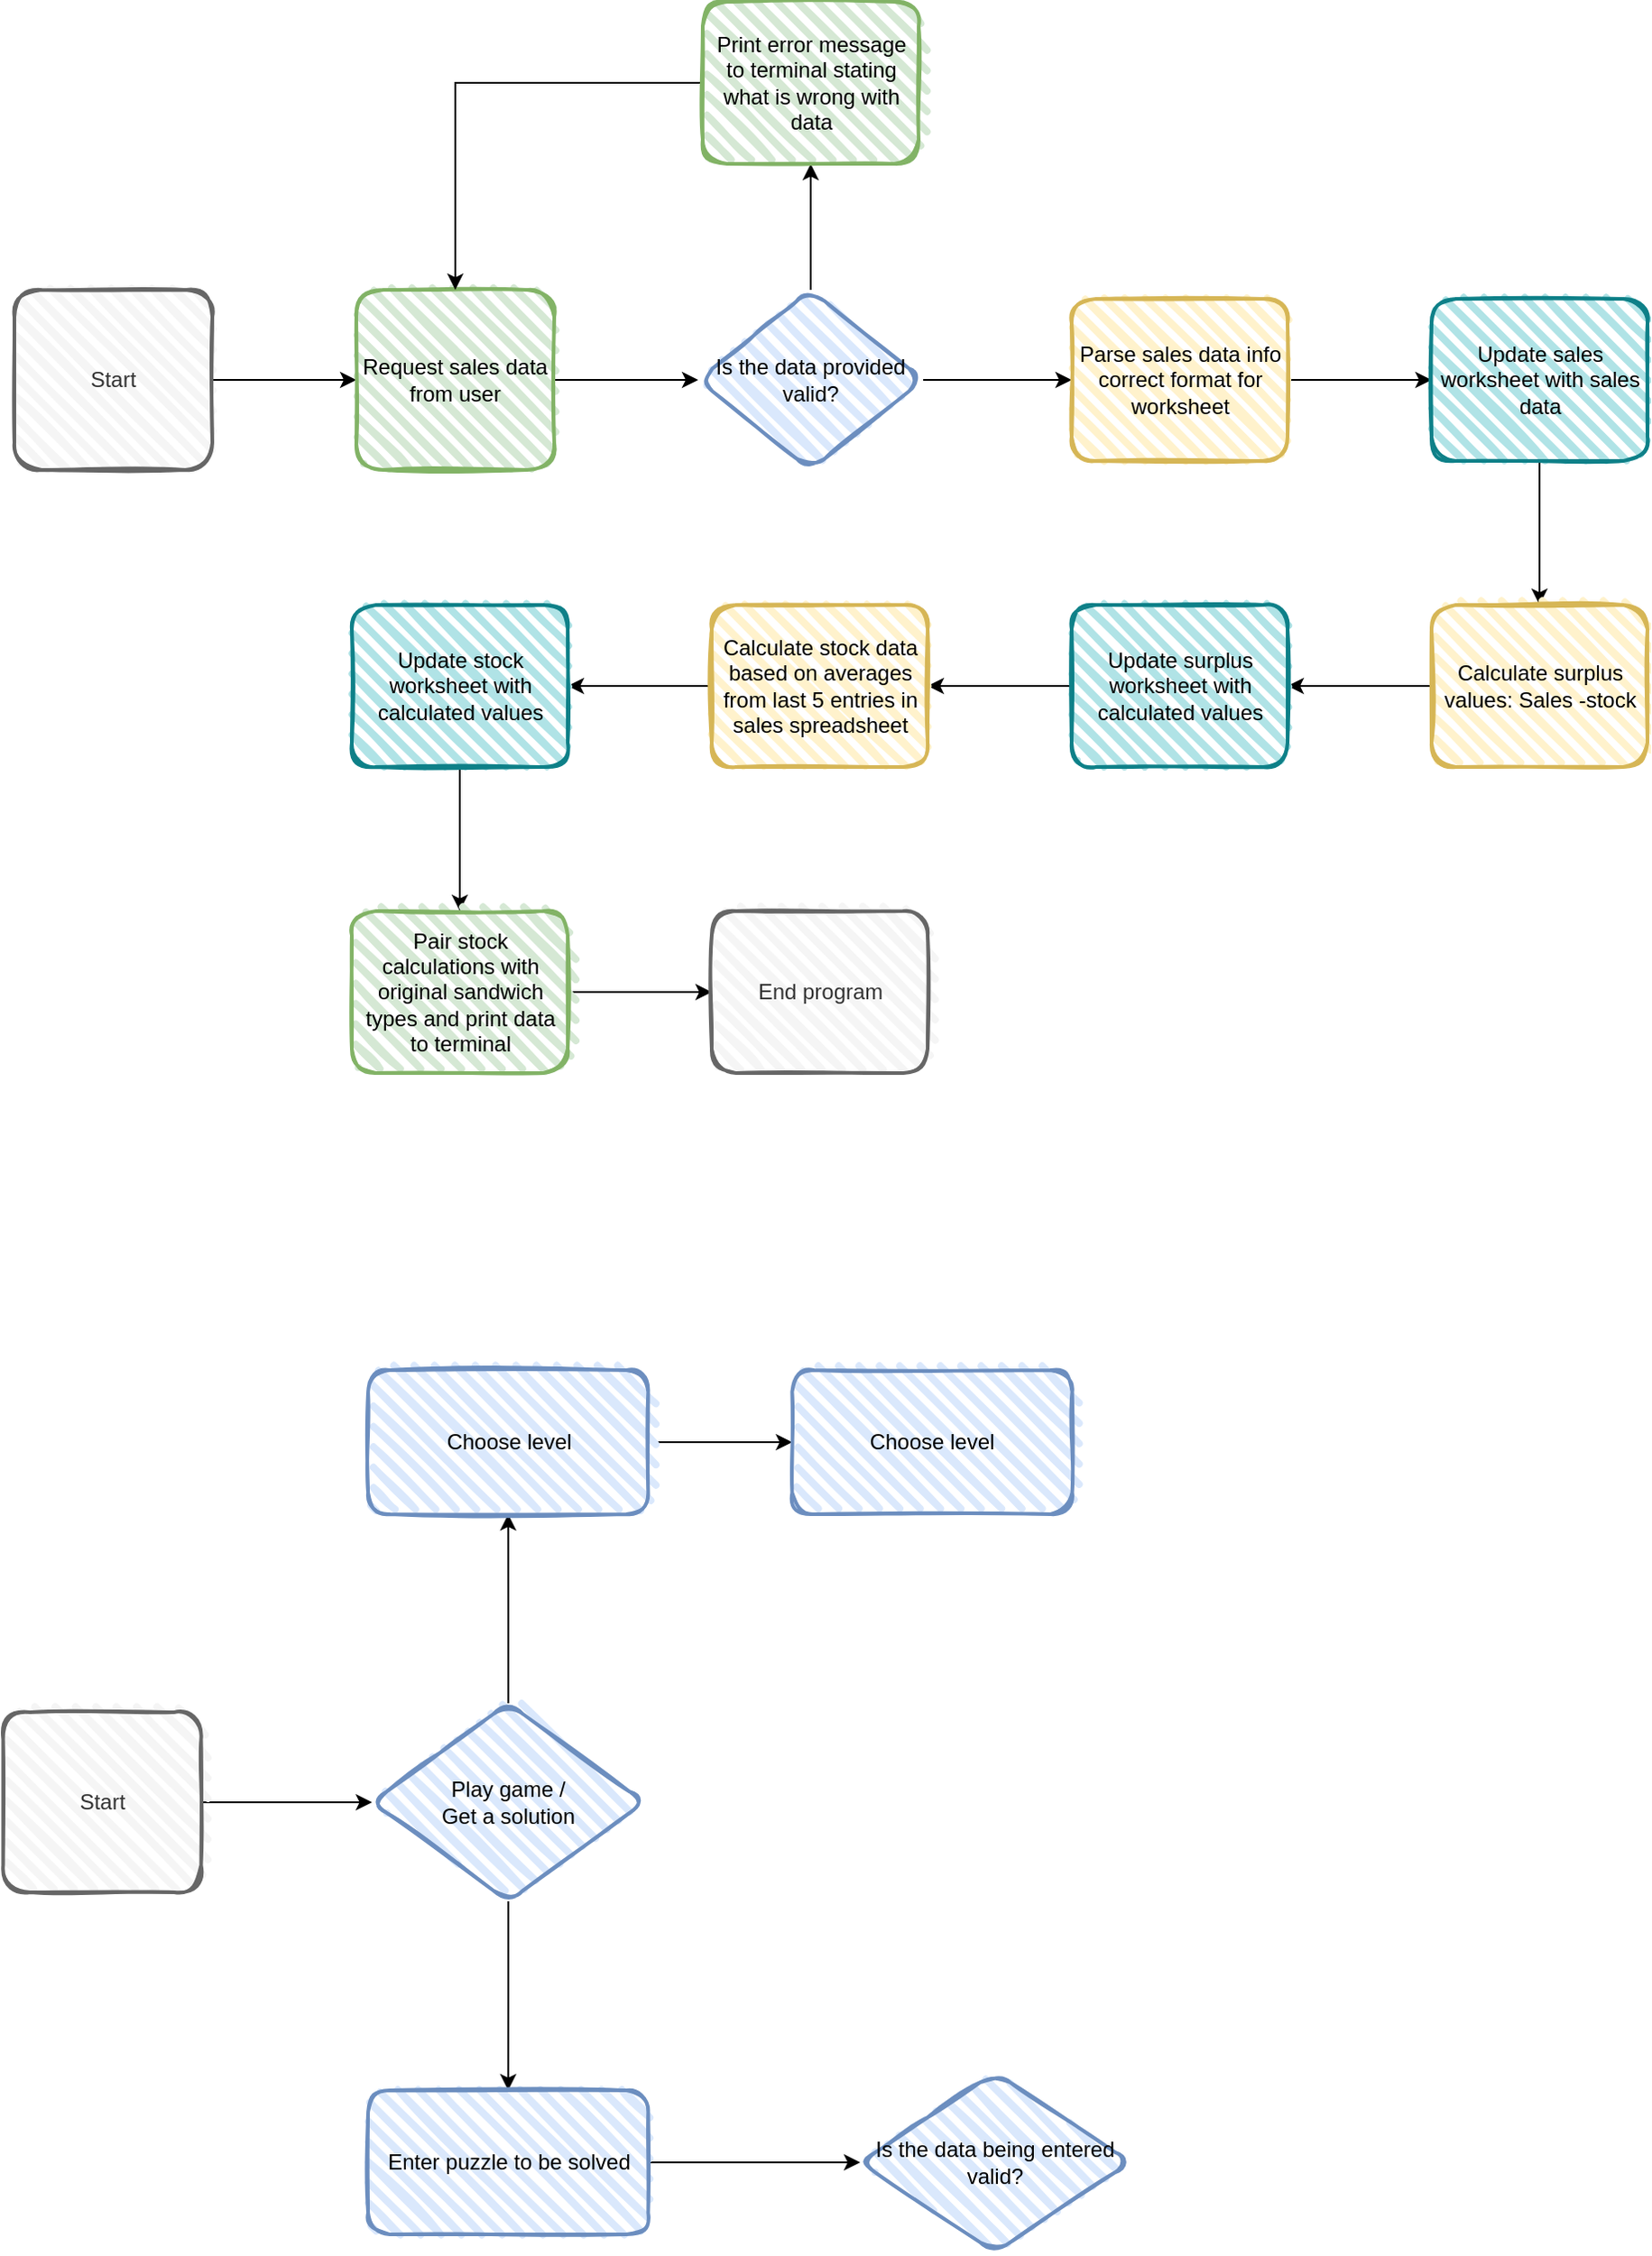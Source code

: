 <mxfile version="21.0.2" type="github">
  <diagram id="C5RBs43oDa-KdzZeNtuy" name="Page-1">
    <mxGraphModel dx="1434" dy="1846" grid="1" gridSize="10" guides="1" tooltips="1" connect="1" arrows="1" fold="1" page="1" pageScale="1" pageWidth="827" pageHeight="1169" math="0" shadow="0">
      <root>
        <mxCell id="WIyWlLk6GJQsqaUBKTNV-0" />
        <mxCell id="WIyWlLk6GJQsqaUBKTNV-1" parent="WIyWlLk6GJQsqaUBKTNV-0" />
        <mxCell id="ZRZdTfBUCDPtS0BfyPYU-2" value="" style="edgeStyle=orthogonalEdgeStyle;rounded=0;orthogonalLoop=1;jettySize=auto;html=1;" parent="WIyWlLk6GJQsqaUBKTNV-1" source="ZRZdTfBUCDPtS0BfyPYU-0" target="ZRZdTfBUCDPtS0BfyPYU-1" edge="1">
          <mxGeometry relative="1" as="geometry" />
        </mxCell>
        <mxCell id="ZRZdTfBUCDPtS0BfyPYU-0" value="Start" style="rounded=1;whiteSpace=wrap;html=1;strokeWidth=2;fillWeight=4;hachureGap=8;hachureAngle=45;fillColor=#f5f5f5;sketch=1;fontColor=#333333;strokeColor=#666666;" parent="WIyWlLk6GJQsqaUBKTNV-1" vertex="1">
          <mxGeometry x="40" y="260" width="110" height="100" as="geometry" />
        </mxCell>
        <mxCell id="ZRZdTfBUCDPtS0BfyPYU-4" value="" style="edgeStyle=orthogonalEdgeStyle;rounded=0;orthogonalLoop=1;jettySize=auto;html=1;" parent="WIyWlLk6GJQsqaUBKTNV-1" source="ZRZdTfBUCDPtS0BfyPYU-1" target="ZRZdTfBUCDPtS0BfyPYU-3" edge="1">
          <mxGeometry relative="1" as="geometry" />
        </mxCell>
        <mxCell id="ZRZdTfBUCDPtS0BfyPYU-1" value="Request sales data from user" style="rounded=1;whiteSpace=wrap;html=1;strokeWidth=2;fillWeight=4;hachureGap=8;hachureAngle=45;fillColor=#d5e8d4;sketch=1;strokeColor=#82b366;" parent="WIyWlLk6GJQsqaUBKTNV-1" vertex="1">
          <mxGeometry x="230" y="260" width="110" height="100" as="geometry" />
        </mxCell>
        <mxCell id="ZRZdTfBUCDPtS0BfyPYU-6" value="" style="edgeStyle=orthogonalEdgeStyle;rounded=0;orthogonalLoop=1;jettySize=auto;html=1;" parent="WIyWlLk6GJQsqaUBKTNV-1" source="ZRZdTfBUCDPtS0BfyPYU-3" target="ZRZdTfBUCDPtS0BfyPYU-5" edge="1">
          <mxGeometry relative="1" as="geometry" />
        </mxCell>
        <mxCell id="ZRZdTfBUCDPtS0BfyPYU-9" value="" style="edgeStyle=orthogonalEdgeStyle;rounded=0;orthogonalLoop=1;jettySize=auto;html=1;" parent="WIyWlLk6GJQsqaUBKTNV-1" source="ZRZdTfBUCDPtS0BfyPYU-3" target="ZRZdTfBUCDPtS0BfyPYU-8" edge="1">
          <mxGeometry relative="1" as="geometry" />
        </mxCell>
        <mxCell id="ZRZdTfBUCDPtS0BfyPYU-3" value="Is the data provided valid?" style="rhombus;whiteSpace=wrap;html=1;fillColor=#dae8fc;strokeColor=#6c8ebf;rounded=1;strokeWidth=2;fillWeight=4;hachureGap=8;hachureAngle=45;sketch=1;" parent="WIyWlLk6GJQsqaUBKTNV-1" vertex="1">
          <mxGeometry x="420" y="260" width="125" height="100" as="geometry" />
        </mxCell>
        <mxCell id="ZRZdTfBUCDPtS0BfyPYU-7" style="edgeStyle=orthogonalEdgeStyle;rounded=0;orthogonalLoop=1;jettySize=auto;html=1;entryX=0.5;entryY=0;entryDx=0;entryDy=0;" parent="WIyWlLk6GJQsqaUBKTNV-1" source="ZRZdTfBUCDPtS0BfyPYU-5" target="ZRZdTfBUCDPtS0BfyPYU-1" edge="1">
          <mxGeometry relative="1" as="geometry" />
        </mxCell>
        <mxCell id="ZRZdTfBUCDPtS0BfyPYU-5" value="Print error message to terminal stating what is wrong with data" style="whiteSpace=wrap;html=1;fillColor=#d5e8d4;strokeColor=#82b366;rounded=1;strokeWidth=2;fillWeight=4;hachureGap=8;hachureAngle=45;sketch=1;" parent="WIyWlLk6GJQsqaUBKTNV-1" vertex="1">
          <mxGeometry x="422.5" y="100" width="120" height="90" as="geometry" />
        </mxCell>
        <mxCell id="ZRZdTfBUCDPtS0BfyPYU-11" value="" style="edgeStyle=orthogonalEdgeStyle;rounded=0;orthogonalLoop=1;jettySize=auto;html=1;" parent="WIyWlLk6GJQsqaUBKTNV-1" source="ZRZdTfBUCDPtS0BfyPYU-8" target="ZRZdTfBUCDPtS0BfyPYU-10" edge="1">
          <mxGeometry relative="1" as="geometry" />
        </mxCell>
        <mxCell id="ZRZdTfBUCDPtS0BfyPYU-8" value="Parse sales data info correct format for worksheet" style="whiteSpace=wrap;html=1;fillColor=#fff2cc;strokeColor=#d6b656;rounded=1;strokeWidth=2;fillWeight=4;hachureGap=8;hachureAngle=45;sketch=1;" parent="WIyWlLk6GJQsqaUBKTNV-1" vertex="1">
          <mxGeometry x="627.5" y="265" width="120" height="90" as="geometry" />
        </mxCell>
        <mxCell id="ZRZdTfBUCDPtS0BfyPYU-13" value="" style="edgeStyle=orthogonalEdgeStyle;rounded=0;orthogonalLoop=1;jettySize=auto;html=1;" parent="WIyWlLk6GJQsqaUBKTNV-1" source="ZRZdTfBUCDPtS0BfyPYU-10" target="ZRZdTfBUCDPtS0BfyPYU-12" edge="1">
          <mxGeometry relative="1" as="geometry" />
        </mxCell>
        <mxCell id="ZRZdTfBUCDPtS0BfyPYU-10" value="Update sales worksheet with sales data" style="whiteSpace=wrap;html=1;fillColor=#b0e3e6;strokeColor=#0e8088;rounded=1;strokeWidth=2;fillWeight=4;hachureGap=8;hachureAngle=45;sketch=1;" parent="WIyWlLk6GJQsqaUBKTNV-1" vertex="1">
          <mxGeometry x="827.5" y="265" width="120" height="90" as="geometry" />
        </mxCell>
        <mxCell id="ZRZdTfBUCDPtS0BfyPYU-15" value="" style="edgeStyle=orthogonalEdgeStyle;rounded=0;orthogonalLoop=1;jettySize=auto;html=1;" parent="WIyWlLk6GJQsqaUBKTNV-1" source="ZRZdTfBUCDPtS0BfyPYU-12" target="ZRZdTfBUCDPtS0BfyPYU-14" edge="1">
          <mxGeometry relative="1" as="geometry" />
        </mxCell>
        <mxCell id="ZRZdTfBUCDPtS0BfyPYU-12" value="Calculate surplus values: Sales -stock" style="whiteSpace=wrap;html=1;fillColor=#fff2cc;strokeColor=#d6b656;rounded=1;strokeWidth=2;fillWeight=4;hachureGap=8;hachureAngle=45;sketch=1;" parent="WIyWlLk6GJQsqaUBKTNV-1" vertex="1">
          <mxGeometry x="827.5" y="435" width="120" height="90" as="geometry" />
        </mxCell>
        <mxCell id="ZRZdTfBUCDPtS0BfyPYU-17" value="" style="edgeStyle=orthogonalEdgeStyle;rounded=0;orthogonalLoop=1;jettySize=auto;html=1;" parent="WIyWlLk6GJQsqaUBKTNV-1" source="ZRZdTfBUCDPtS0BfyPYU-14" target="ZRZdTfBUCDPtS0BfyPYU-16" edge="1">
          <mxGeometry relative="1" as="geometry" />
        </mxCell>
        <mxCell id="ZRZdTfBUCDPtS0BfyPYU-14" value="Update surplus worksheet with calculated values" style="whiteSpace=wrap;html=1;fillColor=#b0e3e6;strokeColor=#0e8088;rounded=1;strokeWidth=2;fillWeight=4;hachureGap=8;hachureAngle=45;sketch=1;" parent="WIyWlLk6GJQsqaUBKTNV-1" vertex="1">
          <mxGeometry x="627.5" y="435" width="120" height="90" as="geometry" />
        </mxCell>
        <mxCell id="ZRZdTfBUCDPtS0BfyPYU-19" value="" style="edgeStyle=orthogonalEdgeStyle;rounded=0;orthogonalLoop=1;jettySize=auto;html=1;" parent="WIyWlLk6GJQsqaUBKTNV-1" source="ZRZdTfBUCDPtS0BfyPYU-16" target="ZRZdTfBUCDPtS0BfyPYU-18" edge="1">
          <mxGeometry relative="1" as="geometry" />
        </mxCell>
        <mxCell id="ZRZdTfBUCDPtS0BfyPYU-16" value="Calculate stock data based on averages from last 5 entries in sales spreadsheet" style="whiteSpace=wrap;html=1;fillColor=#fff2cc;strokeColor=#d6b656;rounded=1;strokeWidth=2;fillWeight=4;hachureGap=8;hachureAngle=45;sketch=1;" parent="WIyWlLk6GJQsqaUBKTNV-1" vertex="1">
          <mxGeometry x="427.5" y="435" width="120" height="90" as="geometry" />
        </mxCell>
        <mxCell id="ZRZdTfBUCDPtS0BfyPYU-21" value="" style="edgeStyle=orthogonalEdgeStyle;rounded=0;orthogonalLoop=1;jettySize=auto;html=1;" parent="WIyWlLk6GJQsqaUBKTNV-1" source="ZRZdTfBUCDPtS0BfyPYU-18" target="ZRZdTfBUCDPtS0BfyPYU-20" edge="1">
          <mxGeometry relative="1" as="geometry" />
        </mxCell>
        <mxCell id="ZRZdTfBUCDPtS0BfyPYU-18" value="Update stock worksheet with calculated values" style="whiteSpace=wrap;html=1;fillColor=#b0e3e6;strokeColor=#0e8088;rounded=1;strokeWidth=2;fillWeight=4;hachureGap=8;hachureAngle=45;sketch=1;" parent="WIyWlLk6GJQsqaUBKTNV-1" vertex="1">
          <mxGeometry x="227.5" y="435" width="120" height="90" as="geometry" />
        </mxCell>
        <mxCell id="ZRZdTfBUCDPtS0BfyPYU-23" value="" style="edgeStyle=orthogonalEdgeStyle;rounded=0;orthogonalLoop=1;jettySize=auto;html=1;" parent="WIyWlLk6GJQsqaUBKTNV-1" source="ZRZdTfBUCDPtS0BfyPYU-20" target="ZRZdTfBUCDPtS0BfyPYU-22" edge="1">
          <mxGeometry relative="1" as="geometry" />
        </mxCell>
        <mxCell id="ZRZdTfBUCDPtS0BfyPYU-20" value="Pair stock calculations with original sandwich types and print data to terminal" style="whiteSpace=wrap;html=1;fillColor=#d5e8d4;strokeColor=#82b366;rounded=1;strokeWidth=2;fillWeight=4;hachureGap=8;hachureAngle=45;sketch=1;" parent="WIyWlLk6GJQsqaUBKTNV-1" vertex="1">
          <mxGeometry x="227.5" y="605" width="120" height="90" as="geometry" />
        </mxCell>
        <mxCell id="ZRZdTfBUCDPtS0BfyPYU-22" value="End program" style="whiteSpace=wrap;html=1;fillColor=#f5f5f5;strokeColor=#666666;rounded=1;strokeWidth=2;fillWeight=4;hachureGap=8;hachureAngle=45;sketch=1;fontColor=#333333;" parent="WIyWlLk6GJQsqaUBKTNV-1" vertex="1">
          <mxGeometry x="427.5" y="605" width="120" height="90" as="geometry" />
        </mxCell>
        <mxCell id="yPXNnQwgqe4vPnGQmj5b-25" value="" style="edgeStyle=orthogonalEdgeStyle;rounded=0;orthogonalLoop=1;jettySize=auto;html=1;" edge="1" parent="WIyWlLk6GJQsqaUBKTNV-1" source="yPXNnQwgqe4vPnGQmj5b-1" target="yPXNnQwgqe4vPnGQmj5b-24">
          <mxGeometry relative="1" as="geometry" />
        </mxCell>
        <mxCell id="yPXNnQwgqe4vPnGQmj5b-1" value="Start" style="rounded=1;whiteSpace=wrap;html=1;strokeWidth=2;fillWeight=4;hachureGap=8;hachureAngle=45;fillColor=#f5f5f5;sketch=1;fontColor=#333333;strokeColor=#666666;" vertex="1" parent="WIyWlLk6GJQsqaUBKTNV-1">
          <mxGeometry x="33.75" y="1050" width="110" height="100" as="geometry" />
        </mxCell>
        <mxCell id="yPXNnQwgqe4vPnGQmj5b-29" value="" style="edgeStyle=orthogonalEdgeStyle;rounded=0;orthogonalLoop=1;jettySize=auto;html=1;" edge="1" parent="WIyWlLk6GJQsqaUBKTNV-1" source="yPXNnQwgqe4vPnGQmj5b-24" target="yPXNnQwgqe4vPnGQmj5b-28">
          <mxGeometry relative="1" as="geometry" />
        </mxCell>
        <mxCell id="yPXNnQwgqe4vPnGQmj5b-31" value="" style="edgeStyle=orthogonalEdgeStyle;rounded=0;orthogonalLoop=1;jettySize=auto;html=1;" edge="1" parent="WIyWlLk6GJQsqaUBKTNV-1" source="yPXNnQwgqe4vPnGQmj5b-24">
          <mxGeometry relative="1" as="geometry">
            <mxPoint x="314.4" y="1260" as="targetPoint" />
          </mxGeometry>
        </mxCell>
        <mxCell id="yPXNnQwgqe4vPnGQmj5b-24" value="&lt;div&gt;Play game /&lt;/div&gt;&lt;div&gt;Get a solution&lt;br&gt;&lt;/div&gt;" style="rhombus;whiteSpace=wrap;html=1;fillColor=#dae8fc;strokeColor=#6c8ebf;rounded=1;strokeWidth=2;fillWeight=4;hachureGap=8;hachureAngle=45;sketch=1;" vertex="1" parent="WIyWlLk6GJQsqaUBKTNV-1">
          <mxGeometry x="238.75" y="1045" width="151.25" height="110" as="geometry" />
        </mxCell>
        <mxCell id="yPXNnQwgqe4vPnGQmj5b-36" value="" style="edgeStyle=orthogonalEdgeStyle;rounded=0;orthogonalLoop=1;jettySize=auto;html=1;" edge="1" parent="WIyWlLk6GJQsqaUBKTNV-1" source="yPXNnQwgqe4vPnGQmj5b-28" target="yPXNnQwgqe4vPnGQmj5b-35">
          <mxGeometry relative="1" as="geometry" />
        </mxCell>
        <mxCell id="yPXNnQwgqe4vPnGQmj5b-28" value="Choose level" style="rounded=1;whiteSpace=wrap;html=1;fillColor=#dae8fc;strokeColor=#6c8ebf;strokeWidth=2;fillWeight=4;hachureGap=8;hachureAngle=45;sketch=1;" vertex="1" parent="WIyWlLk6GJQsqaUBKTNV-1">
          <mxGeometry x="236.56" y="860" width="155.63" height="80" as="geometry" />
        </mxCell>
        <mxCell id="yPXNnQwgqe4vPnGQmj5b-34" value="" style="edgeStyle=orthogonalEdgeStyle;rounded=0;orthogonalLoop=1;jettySize=auto;html=1;" edge="1" parent="WIyWlLk6GJQsqaUBKTNV-1" source="yPXNnQwgqe4vPnGQmj5b-32" target="yPXNnQwgqe4vPnGQmj5b-33">
          <mxGeometry relative="1" as="geometry" />
        </mxCell>
        <mxCell id="yPXNnQwgqe4vPnGQmj5b-32" value="Enter puzzle to be solved" style="rounded=1;whiteSpace=wrap;html=1;fillColor=#dae8fc;strokeColor=#6c8ebf;strokeWidth=2;fillWeight=4;hachureGap=8;hachureAngle=45;sketch=1;" vertex="1" parent="WIyWlLk6GJQsqaUBKTNV-1">
          <mxGeometry x="236.56" y="1260" width="155.63" height="80" as="geometry" />
        </mxCell>
        <mxCell id="yPXNnQwgqe4vPnGQmj5b-33" value="Is the data being entered valid?" style="rhombus;whiteSpace=wrap;html=1;fillColor=#dae8fc;strokeColor=#6c8ebf;rounded=1;strokeWidth=2;fillWeight=4;hachureGap=8;hachureAngle=45;sketch=1;" vertex="1" parent="WIyWlLk6GJQsqaUBKTNV-1">
          <mxGeometry x="510.01" y="1250" width="150" height="100" as="geometry" />
        </mxCell>
        <mxCell id="yPXNnQwgqe4vPnGQmj5b-35" value="Choose level" style="rounded=1;whiteSpace=wrap;html=1;fillColor=#dae8fc;strokeColor=#6c8ebf;strokeWidth=2;fillWeight=4;hachureGap=8;hachureAngle=45;sketch=1;" vertex="1" parent="WIyWlLk6GJQsqaUBKTNV-1">
          <mxGeometry x="472.19" y="860" width="155.63" height="80" as="geometry" />
        </mxCell>
      </root>
    </mxGraphModel>
  </diagram>
</mxfile>
